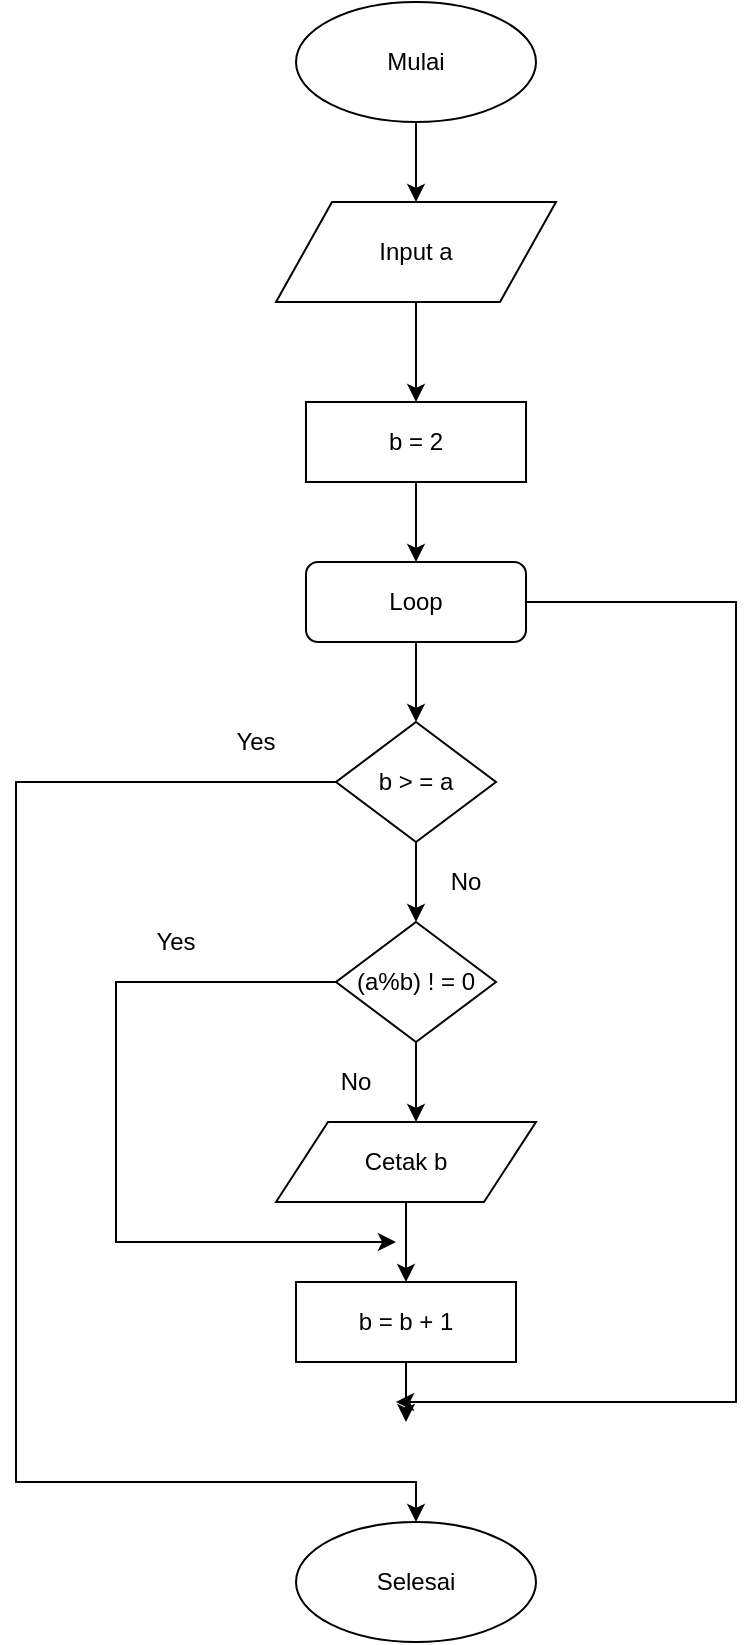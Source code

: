 <mxfile version="13.0.3" type="device" pages="2"><diagram id="qJ-GSowks0j0ztWyjdQA" name="Page-1"><mxGraphModel dx="852" dy="494" grid="1" gridSize="10" guides="1" tooltips="1" connect="1" arrows="1" fold="1" page="1" pageScale="1" pageWidth="850" pageHeight="1100" math="0" shadow="0"><root><mxCell id="0"/><mxCell id="1" parent="0"/><mxCell id="_78Z7NI3q8kEhgvJRCok-2" style="edgeStyle=orthogonalEdgeStyle;rounded=0;orthogonalLoop=1;jettySize=auto;html=1;" edge="1" parent="1" source="_78Z7NI3q8kEhgvJRCok-1"><mxGeometry relative="1" as="geometry"><mxPoint x="400" y="140" as="targetPoint"/></mxGeometry></mxCell><mxCell id="_78Z7NI3q8kEhgvJRCok-1" value="Mulai" style="ellipse;whiteSpace=wrap;html=1;" vertex="1" parent="1"><mxGeometry x="340" y="40" width="120" height="60" as="geometry"/></mxCell><mxCell id="_78Z7NI3q8kEhgvJRCok-5" style="edgeStyle=orthogonalEdgeStyle;rounded=0;orthogonalLoop=1;jettySize=auto;html=1;" edge="1" parent="1" source="_78Z7NI3q8kEhgvJRCok-3"><mxGeometry relative="1" as="geometry"><mxPoint x="400" y="240" as="targetPoint"/></mxGeometry></mxCell><mxCell id="_78Z7NI3q8kEhgvJRCok-3" value="Input a" style="shape=parallelogram;perimeter=parallelogramPerimeter;whiteSpace=wrap;html=1;" vertex="1" parent="1"><mxGeometry x="330" y="140" width="140" height="50" as="geometry"/></mxCell><mxCell id="_78Z7NI3q8kEhgvJRCok-7" style="edgeStyle=orthogonalEdgeStyle;rounded=0;orthogonalLoop=1;jettySize=auto;html=1;entryX=0.5;entryY=0;entryDx=0;entryDy=0;" edge="1" parent="1" source="_78Z7NI3q8kEhgvJRCok-4" target="_78Z7NI3q8kEhgvJRCok-6"><mxGeometry relative="1" as="geometry"/></mxCell><mxCell id="_78Z7NI3q8kEhgvJRCok-4" value="b = 2" style="rounded=0;whiteSpace=wrap;html=1;" vertex="1" parent="1"><mxGeometry x="345" y="240" width="110" height="40" as="geometry"/></mxCell><mxCell id="_78Z7NI3q8kEhgvJRCok-9" style="edgeStyle=orthogonalEdgeStyle;rounded=0;orthogonalLoop=1;jettySize=auto;html=1;entryX=0.5;entryY=0;entryDx=0;entryDy=0;" edge="1" parent="1" source="_78Z7NI3q8kEhgvJRCok-6" target="_78Z7NI3q8kEhgvJRCok-8"><mxGeometry relative="1" as="geometry"/></mxCell><mxCell id="HHElsKKZVad4BuOcraS9-1" style="edgeStyle=orthogonalEdgeStyle;rounded=0;orthogonalLoop=1;jettySize=auto;html=1;" edge="1" parent="1" source="_78Z7NI3q8kEhgvJRCok-6"><mxGeometry relative="1" as="geometry"><mxPoint x="390" y="740" as="targetPoint"/><Array as="points"><mxPoint x="560" y="340"/></Array></mxGeometry></mxCell><mxCell id="_78Z7NI3q8kEhgvJRCok-6" value="Loop" style="rounded=1;whiteSpace=wrap;html=1;" vertex="1" parent="1"><mxGeometry x="345" y="320" width="110" height="40" as="geometry"/></mxCell><mxCell id="_78Z7NI3q8kEhgvJRCok-11" value="" style="edgeStyle=orthogonalEdgeStyle;rounded=0;orthogonalLoop=1;jettySize=auto;html=1;" edge="1" parent="1" source="_78Z7NI3q8kEhgvJRCok-8" target="_78Z7NI3q8kEhgvJRCok-10"><mxGeometry relative="1" as="geometry"/></mxCell><mxCell id="_78Z7NI3q8kEhgvJRCok-24" style="edgeStyle=orthogonalEdgeStyle;rounded=0;orthogonalLoop=1;jettySize=auto;html=1;" edge="1" parent="1" source="_78Z7NI3q8kEhgvJRCok-8"><mxGeometry relative="1" as="geometry"><mxPoint x="400" y="800" as="targetPoint"/><Array as="points"><mxPoint x="200" y="430"/><mxPoint x="200" y="780"/></Array></mxGeometry></mxCell><mxCell id="_78Z7NI3q8kEhgvJRCok-8" value="b &amp;gt; = a" style="rhombus;whiteSpace=wrap;html=1;" vertex="1" parent="1"><mxGeometry x="360" y="400" width="80" height="60" as="geometry"/></mxCell><mxCell id="_78Z7NI3q8kEhgvJRCok-19" style="edgeStyle=orthogonalEdgeStyle;rounded=0;orthogonalLoop=1;jettySize=auto;html=1;" edge="1" parent="1" source="_78Z7NI3q8kEhgvJRCok-10"><mxGeometry relative="1" as="geometry"><mxPoint x="400" y="600" as="targetPoint"/></mxGeometry></mxCell><mxCell id="_78Z7NI3q8kEhgvJRCok-26" style="edgeStyle=orthogonalEdgeStyle;rounded=0;orthogonalLoop=1;jettySize=auto;html=1;" edge="1" parent="1" source="_78Z7NI3q8kEhgvJRCok-10"><mxGeometry relative="1" as="geometry"><mxPoint x="390" y="660" as="targetPoint"/><Array as="points"><mxPoint x="250" y="530"/></Array></mxGeometry></mxCell><mxCell id="_78Z7NI3q8kEhgvJRCok-10" value="(a%b) ! = 0" style="rhombus;whiteSpace=wrap;html=1;" vertex="1" parent="1"><mxGeometry x="360" y="500" width="80" height="60" as="geometry"/></mxCell><mxCell id="_78Z7NI3q8kEhgvJRCok-20" style="edgeStyle=orthogonalEdgeStyle;rounded=0;orthogonalLoop=1;jettySize=auto;html=1;" edge="1" parent="1" source="_78Z7NI3q8kEhgvJRCok-12"><mxGeometry relative="1" as="geometry"><mxPoint x="395" y="680" as="targetPoint"/></mxGeometry></mxCell><mxCell id="_78Z7NI3q8kEhgvJRCok-12" value="Cetak b" style="shape=parallelogram;perimeter=parallelogramPerimeter;whiteSpace=wrap;html=1;" vertex="1" parent="1"><mxGeometry x="330" y="600" width="130" height="40" as="geometry"/></mxCell><mxCell id="HHElsKKZVad4BuOcraS9-6" style="edgeStyle=orthogonalEdgeStyle;rounded=0;orthogonalLoop=1;jettySize=auto;html=1;" edge="1" parent="1" source="_78Z7NI3q8kEhgvJRCok-25"><mxGeometry relative="1" as="geometry"><mxPoint x="395" y="750" as="targetPoint"/></mxGeometry></mxCell><mxCell id="_78Z7NI3q8kEhgvJRCok-25" value="b = b + 1" style="rounded=0;whiteSpace=wrap;html=1;" vertex="1" parent="1"><mxGeometry x="340" y="680" width="110" height="40" as="geometry"/></mxCell><mxCell id="_78Z7NI3q8kEhgvJRCok-27" value="Yes" style="text;html=1;strokeColor=none;fillColor=none;align=center;verticalAlign=middle;whiteSpace=wrap;rounded=0;" vertex="1" parent="1"><mxGeometry x="300" y="400" width="40" height="20" as="geometry"/></mxCell><mxCell id="_78Z7NI3q8kEhgvJRCok-28" value="No" style="text;html=1;strokeColor=none;fillColor=none;align=center;verticalAlign=middle;whiteSpace=wrap;rounded=0;" vertex="1" parent="1"><mxGeometry x="405" y="470" width="40" height="20" as="geometry"/></mxCell><mxCell id="_78Z7NI3q8kEhgvJRCok-29" value="Yes" style="text;html=1;strokeColor=none;fillColor=none;align=center;verticalAlign=middle;whiteSpace=wrap;rounded=0;" vertex="1" parent="1"><mxGeometry x="260" y="500" width="40" height="20" as="geometry"/></mxCell><mxCell id="_78Z7NI3q8kEhgvJRCok-30" value="No" style="text;html=1;strokeColor=none;fillColor=none;align=center;verticalAlign=middle;whiteSpace=wrap;rounded=0;" vertex="1" parent="1"><mxGeometry x="350" y="570" width="40" height="20" as="geometry"/></mxCell><mxCell id="HHElsKKZVad4BuOcraS9-7" value="Selesai" style="ellipse;whiteSpace=wrap;html=1;" vertex="1" parent="1"><mxGeometry x="340" y="800" width="120" height="60" as="geometry"/></mxCell></root></mxGraphModel></diagram><diagram id="BBBhjDBCNc4pxQ63lc5I" name="Page-2"><mxGraphModel dx="852" dy="494" grid="1" gridSize="10" guides="1" tooltips="1" connect="1" arrows="1" fold="1" page="1" pageScale="1" pageWidth="850" pageHeight="1100" math="0" shadow="0"><root><mxCell id="knA9uOAYWRCGy5GowJHx-0"/><mxCell id="knA9uOAYWRCGy5GowJHx-1" parent="knA9uOAYWRCGy5GowJHx-0"/></root></mxGraphModel></diagram></mxfile>